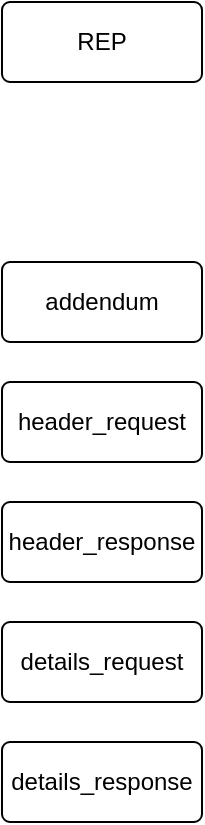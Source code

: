 <mxfile version="24.2.1" type="github" pages="2">
  <diagram id="R2lEEEUBdFMjLlhIrx00" name="Page-1">
    <mxGraphModel dx="1386" dy="785" grid="1" gridSize="10" guides="1" tooltips="1" connect="1" arrows="1" fold="1" page="1" pageScale="1" pageWidth="850" pageHeight="1100" math="0" shadow="0" extFonts="Permanent Marker^https://fonts.googleapis.com/css?family=Permanent+Marker">
      <root>
        <mxCell id="0" />
        <mxCell id="1" parent="0" />
        <mxCell id="net-j0YEt3YbszYHpLT1-1" value="REP" style="rounded=1;arcSize=10;whiteSpace=wrap;html=1;align=center;" parent="1" vertex="1">
          <mxGeometry x="200" y="130" width="100" height="40" as="geometry" />
        </mxCell>
        <mxCell id="net-j0YEt3YbszYHpLT1-2" value="addendum" style="rounded=1;arcSize=10;whiteSpace=wrap;html=1;align=center;" parent="1" vertex="1">
          <mxGeometry x="200" y="260" width="100" height="40" as="geometry" />
        </mxCell>
        <mxCell id="net-j0YEt3YbszYHpLT1-3" value="header_request" style="rounded=1;arcSize=10;whiteSpace=wrap;html=1;align=center;" parent="1" vertex="1">
          <mxGeometry x="200" y="320" width="100" height="40" as="geometry" />
        </mxCell>
        <mxCell id="net-j0YEt3YbszYHpLT1-4" value="header_response" style="rounded=1;arcSize=10;whiteSpace=wrap;html=1;align=center;" parent="1" vertex="1">
          <mxGeometry x="200" y="380" width="100" height="40" as="geometry" />
        </mxCell>
        <mxCell id="net-j0YEt3YbszYHpLT1-5" value="details_request" style="rounded=1;arcSize=10;whiteSpace=wrap;html=1;align=center;" parent="1" vertex="1">
          <mxGeometry x="200" y="440" width="100" height="40" as="geometry" />
        </mxCell>
        <mxCell id="net-j0YEt3YbszYHpLT1-6" value="details_response" style="rounded=1;arcSize=10;whiteSpace=wrap;html=1;align=center;" parent="1" vertex="1">
          <mxGeometry x="200" y="500" width="100" height="40" as="geometry" />
        </mxCell>
      </root>
    </mxGraphModel>
  </diagram>
  <diagram id="r_vGQezDxEXXlIS-A0fj" name="Page-2">
    <mxGraphModel dx="1155" dy="654" grid="0" gridSize="10" guides="1" tooltips="1" connect="1" arrows="1" fold="1" page="1" pageScale="1" pageWidth="850" pageHeight="1100" math="0" shadow="0">
      <root>
        <mxCell id="0" />
        <mxCell id="1" parent="0" />
        <mxCell id="O-tyyzASQmZN0lxxW-hp-5" value="Landing/Staging zone" style="swimlane;whiteSpace=wrap;html=1;" vertex="1" parent="1">
          <mxGeometry x="28" y="223" width="305" height="376" as="geometry" />
        </mxCell>
        <mxCell id="O-tyyzASQmZN0lxxW-hp-1" value="DATA_APP1" style="rounded=1;whiteSpace=wrap;html=1;" vertex="1" parent="O-tyyzASQmZN0lxxW-hp-5">
          <mxGeometry x="22" y="98" width="120" height="60" as="geometry" />
        </mxCell>
        <mxCell id="O-tyyzASQmZN0lxxW-hp-2" value="DATA_APP2" style="rounded=1;whiteSpace=wrap;html=1;" vertex="1" parent="O-tyyzASQmZN0lxxW-hp-5">
          <mxGeometry x="22" y="179" width="120" height="60" as="geometry" />
        </mxCell>
        <mxCell id="O-tyyzASQmZN0lxxW-hp-3" value="DATA_APP3" style="rounded=1;whiteSpace=wrap;html=1;" vertex="1" parent="O-tyyzASQmZN0lxxW-hp-5">
          <mxGeometry x="22" y="263" width="120" height="60" as="geometry" />
        </mxCell>
        <mxCell id="O-tyyzASQmZN0lxxW-hp-7" value="stream_task" style="shape=step;perimeter=stepPerimeter;whiteSpace=wrap;html=1;fixedSize=1;" vertex="1" parent="O-tyyzASQmZN0lxxW-hp-5">
          <mxGeometry x="157" y="109.5" width="134" height="37" as="geometry" />
        </mxCell>
        <mxCell id="O-tyyzASQmZN0lxxW-hp-8" value="stream_task" style="shape=step;perimeter=stepPerimeter;whiteSpace=wrap;html=1;fixedSize=1;" vertex="1" parent="O-tyyzASQmZN0lxxW-hp-5">
          <mxGeometry x="155" y="274.5" width="134" height="37" as="geometry" />
        </mxCell>
        <mxCell id="O-tyyzASQmZN0lxxW-hp-9" value="stream_task" style="shape=step;perimeter=stepPerimeter;whiteSpace=wrap;html=1;fixedSize=1;" vertex="1" parent="O-tyyzASQmZN0lxxW-hp-5">
          <mxGeometry x="157" y="190.5" width="134" height="37" as="geometry" />
        </mxCell>
        <mxCell id="O-tyyzASQmZN0lxxW-hp-10" value="Transformation zone" style="swimlane;whiteSpace=wrap;html=1;" vertex="1" parent="1">
          <mxGeometry x="366" y="223" width="380" height="376" as="geometry" />
        </mxCell>
        <mxCell id="O-tyyzASQmZN0lxxW-hp-11" value="DATA_APP1" style="rounded=1;whiteSpace=wrap;html=1;" vertex="1" parent="O-tyyzASQmZN0lxxW-hp-10">
          <mxGeometry x="98" y="98" width="120" height="60" as="geometry" />
        </mxCell>
        <mxCell id="O-tyyzASQmZN0lxxW-hp-12" value="DATA_APP2" style="rounded=1;whiteSpace=wrap;html=1;" vertex="1" parent="O-tyyzASQmZN0lxxW-hp-10">
          <mxGeometry x="98" y="179" width="120" height="60" as="geometry" />
        </mxCell>
        <mxCell id="O-tyyzASQmZN0lxxW-hp-13" value="DATA_APP3" style="rounded=1;whiteSpace=wrap;html=1;" vertex="1" parent="O-tyyzASQmZN0lxxW-hp-10">
          <mxGeometry x="98" y="263" width="120" height="60" as="geometry" />
        </mxCell>
        <mxCell id="O-tyyzASQmZN0lxxW-hp-14" value="stream_task" style="shape=step;perimeter=stepPerimeter;whiteSpace=wrap;html=1;fixedSize=1;" vertex="1" parent="O-tyyzASQmZN0lxxW-hp-10">
          <mxGeometry x="233" y="107" width="134" height="37" as="geometry" />
        </mxCell>
        <mxCell id="O-tyyzASQmZN0lxxW-hp-15" value="stream_task" style="shape=step;perimeter=stepPerimeter;whiteSpace=wrap;html=1;fixedSize=1;" vertex="1" parent="O-tyyzASQmZN0lxxW-hp-10">
          <mxGeometry x="231" y="274.5" width="134" height="37" as="geometry" />
        </mxCell>
        <mxCell id="O-tyyzASQmZN0lxxW-hp-16" value="stream_task" style="shape=step;perimeter=stepPerimeter;whiteSpace=wrap;html=1;fixedSize=1;" vertex="1" parent="O-tyyzASQmZN0lxxW-hp-10">
          <mxGeometry x="233" y="190.5" width="134" height="37" as="geometry" />
        </mxCell>
        <mxCell id="O-tyyzASQmZN0lxxW-hp-17" value="tree_task" style="ellipse;whiteSpace=wrap;html=1;aspect=fixed;" vertex="1" parent="O-tyyzASQmZN0lxxW-hp-10">
          <mxGeometry x="16" y="101" width="54" height="54" as="geometry" />
        </mxCell>
        <mxCell id="O-tyyzASQmZN0lxxW-hp-18" value="tree_task" style="ellipse;whiteSpace=wrap;html=1;aspect=fixed;" vertex="1" parent="O-tyyzASQmZN0lxxW-hp-10">
          <mxGeometry x="16" y="185" width="54" height="54" as="geometry" />
        </mxCell>
        <mxCell id="O-tyyzASQmZN0lxxW-hp-19" value="tree_task" style="ellipse;whiteSpace=wrap;html=1;aspect=fixed;" vertex="1" parent="O-tyyzASQmZN0lxxW-hp-10">
          <mxGeometry x="16" y="266" width="54" height="54" as="geometry" />
        </mxCell>
        <mxCell id="O-tyyzASQmZN0lxxW-hp-20" value="consumption zone" style="swimlane;whiteSpace=wrap;html=1;" vertex="1" parent="1">
          <mxGeometry x="771" y="223" width="261" height="376" as="geometry" />
        </mxCell>
        <mxCell id="O-tyyzASQmZN0lxxW-hp-21" value="DATA_APP1" style="rounded=1;whiteSpace=wrap;html=1;" vertex="1" parent="O-tyyzASQmZN0lxxW-hp-20">
          <mxGeometry x="98" y="98" width="120" height="60" as="geometry" />
        </mxCell>
        <mxCell id="O-tyyzASQmZN0lxxW-hp-22" value="DATA_APP2" style="rounded=1;whiteSpace=wrap;html=1;" vertex="1" parent="O-tyyzASQmZN0lxxW-hp-20">
          <mxGeometry x="98" y="179" width="120" height="60" as="geometry" />
        </mxCell>
        <mxCell id="O-tyyzASQmZN0lxxW-hp-23" value="DATA_APP3" style="rounded=1;whiteSpace=wrap;html=1;" vertex="1" parent="O-tyyzASQmZN0lxxW-hp-20">
          <mxGeometry x="98" y="263" width="120" height="60" as="geometry" />
        </mxCell>
        <mxCell id="O-tyyzASQmZN0lxxW-hp-27" value="tree_task" style="ellipse;whiteSpace=wrap;html=1;aspect=fixed;" vertex="1" parent="O-tyyzASQmZN0lxxW-hp-20">
          <mxGeometry x="16" y="101" width="54" height="54" as="geometry" />
        </mxCell>
        <mxCell id="O-tyyzASQmZN0lxxW-hp-28" value="tree_task" style="ellipse;whiteSpace=wrap;html=1;aspect=fixed;" vertex="1" parent="O-tyyzASQmZN0lxxW-hp-20">
          <mxGeometry x="16" y="185" width="54" height="54" as="geometry" />
        </mxCell>
        <mxCell id="O-tyyzASQmZN0lxxW-hp-29" value="tree_task" style="ellipse;whiteSpace=wrap;html=1;aspect=fixed;" vertex="1" parent="O-tyyzASQmZN0lxxW-hp-20">
          <mxGeometry x="16" y="266" width="54" height="54" as="geometry" />
        </mxCell>
      </root>
    </mxGraphModel>
  </diagram>
</mxfile>
